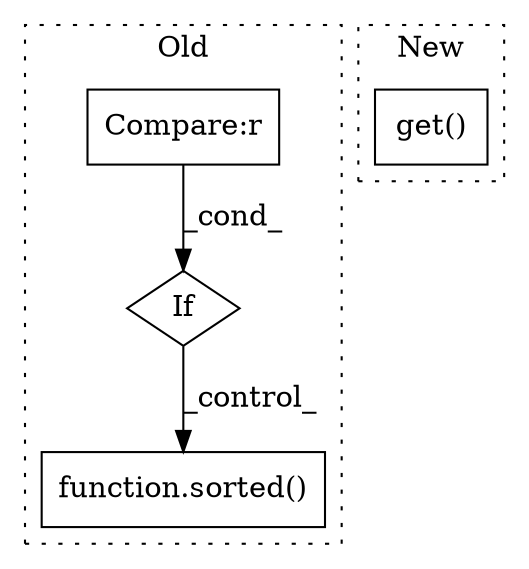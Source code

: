 digraph G {
subgraph cluster0 {
1 [label="function.sorted()" a="75" s="923,936" l="7,57" shape="box"];
3 [label="If" a="96" s="832" l="3" shape="diamond"];
4 [label="Compare:r" a="40" s="835" l="18" shape="box"];
label = "Old";
style="dotted";
}
subgraph cluster1 {
2 [label="get()" a="75" s="1096" l="72" shape="box"];
label = "New";
style="dotted";
}
3 -> 1 [label="_control_"];
4 -> 3 [label="_cond_"];
}